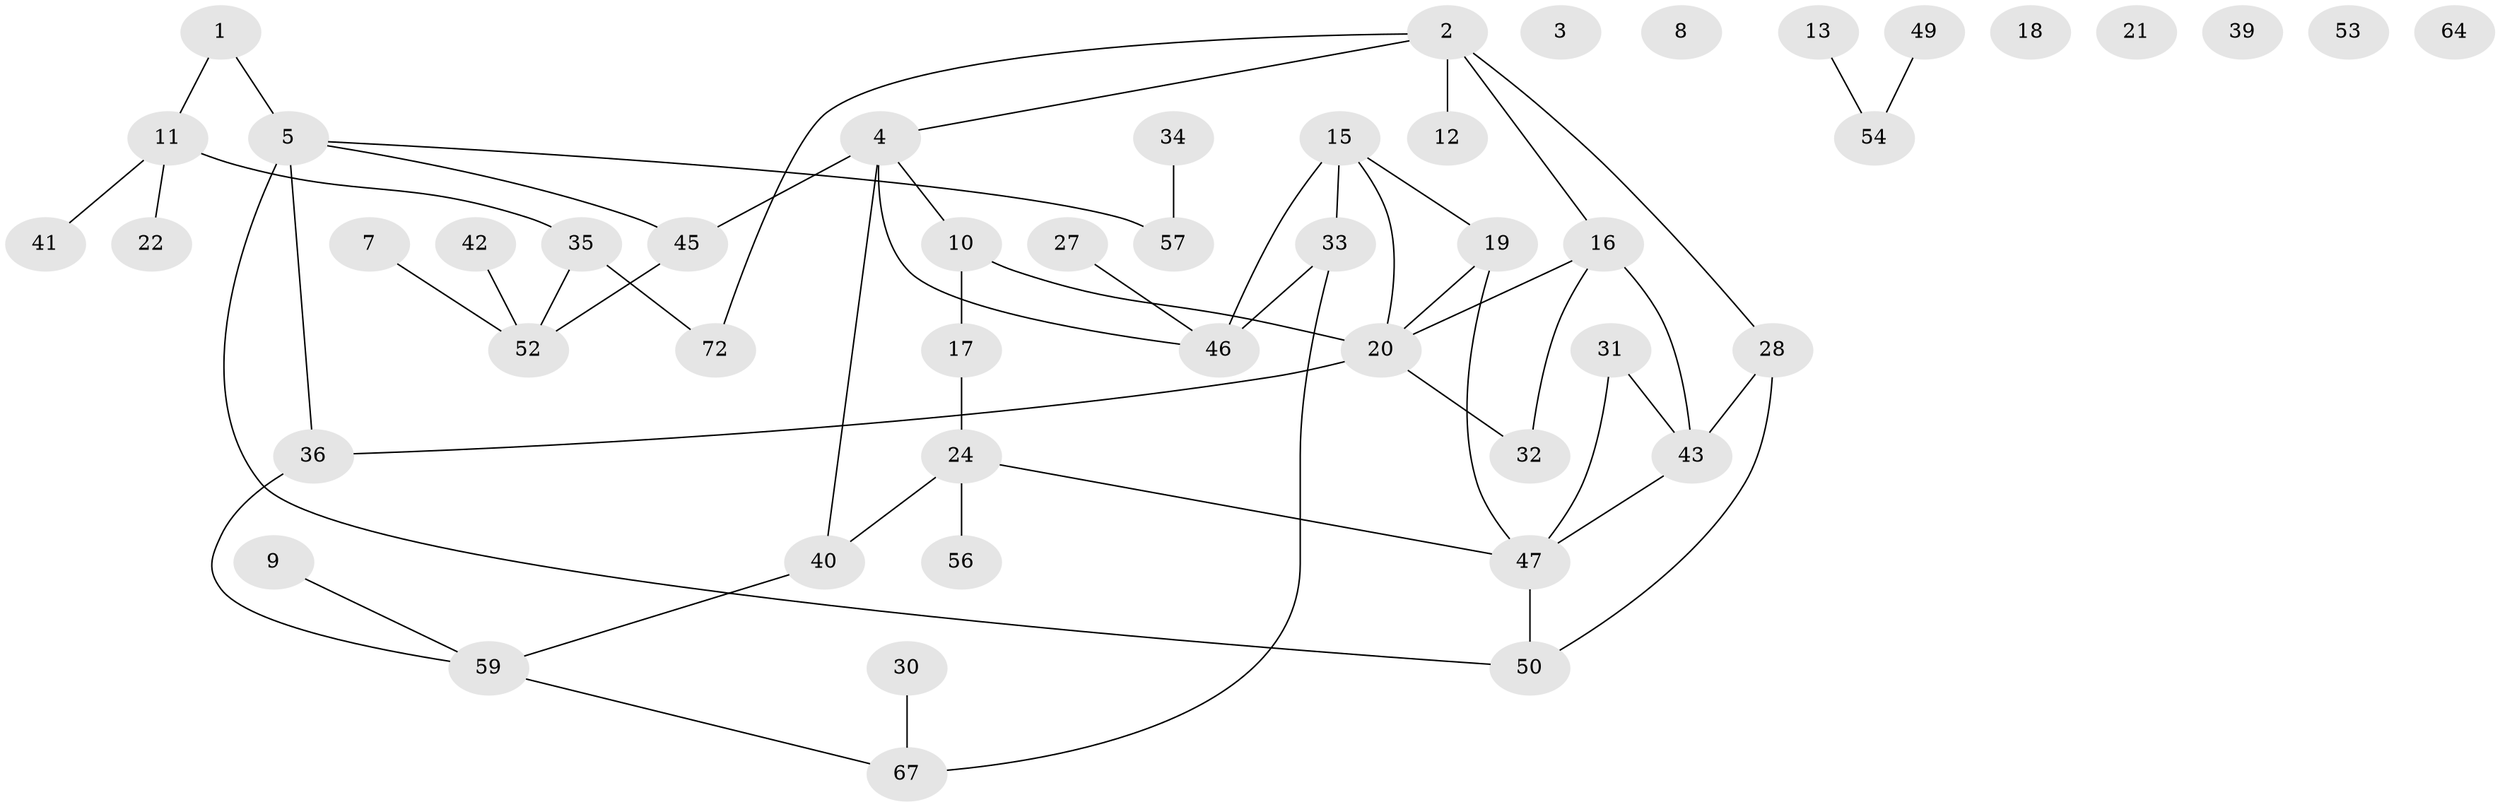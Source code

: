 // Generated by graph-tools (version 1.1) at 2025/23/03/03/25 07:23:29]
// undirected, 49 vertices, 57 edges
graph export_dot {
graph [start="1"]
  node [color=gray90,style=filled];
  1;
  2 [super="+6"];
  3 [super="+37"];
  4 [super="+14"];
  5 [super="+66"];
  7;
  8;
  9;
  10 [super="+38"];
  11 [super="+68"];
  12 [super="+29"];
  13 [super="+69"];
  15 [super="+62"];
  16 [super="+26"];
  17 [super="+60"];
  18;
  19 [super="+23"];
  20 [super="+25"];
  21;
  22;
  24 [super="+48"];
  27;
  28 [super="+75"];
  30;
  31;
  32;
  33 [super="+73"];
  34 [super="+70"];
  35 [super="+44"];
  36;
  39;
  40;
  41;
  42 [super="+61"];
  43 [super="+65"];
  45;
  46 [super="+55"];
  47 [super="+58"];
  49;
  50 [super="+51"];
  52 [super="+63"];
  53;
  54 [super="+74"];
  56;
  57;
  59 [super="+71"];
  64;
  67;
  72;
  1 -- 11;
  1 -- 5;
  2 -- 4;
  2 -- 12;
  2 -- 16;
  2 -- 72;
  2 -- 28;
  4 -- 10;
  4 -- 40;
  4 -- 45;
  4 -- 46;
  5 -- 36;
  5 -- 45;
  5 -- 57;
  5 -- 50;
  7 -- 52;
  9 -- 59;
  10 -- 17;
  10 -- 20;
  11 -- 41;
  11 -- 35;
  11 -- 22;
  13 -- 54;
  15 -- 19;
  15 -- 20;
  15 -- 33;
  15 -- 46;
  16 -- 32;
  16 -- 20;
  16 -- 43;
  17 -- 24;
  19 -- 47;
  19 -- 20;
  20 -- 32;
  20 -- 36;
  24 -- 40;
  24 -- 56;
  24 -- 47;
  27 -- 46;
  28 -- 43;
  28 -- 50;
  30 -- 67;
  31 -- 43;
  31 -- 47;
  33 -- 67;
  33 -- 46 [weight=2];
  34 -- 57;
  35 -- 72;
  35 -- 52;
  36 -- 59;
  40 -- 59;
  42 -- 52;
  43 -- 47;
  45 -- 52;
  47 -- 50;
  49 -- 54;
  59 -- 67;
}
